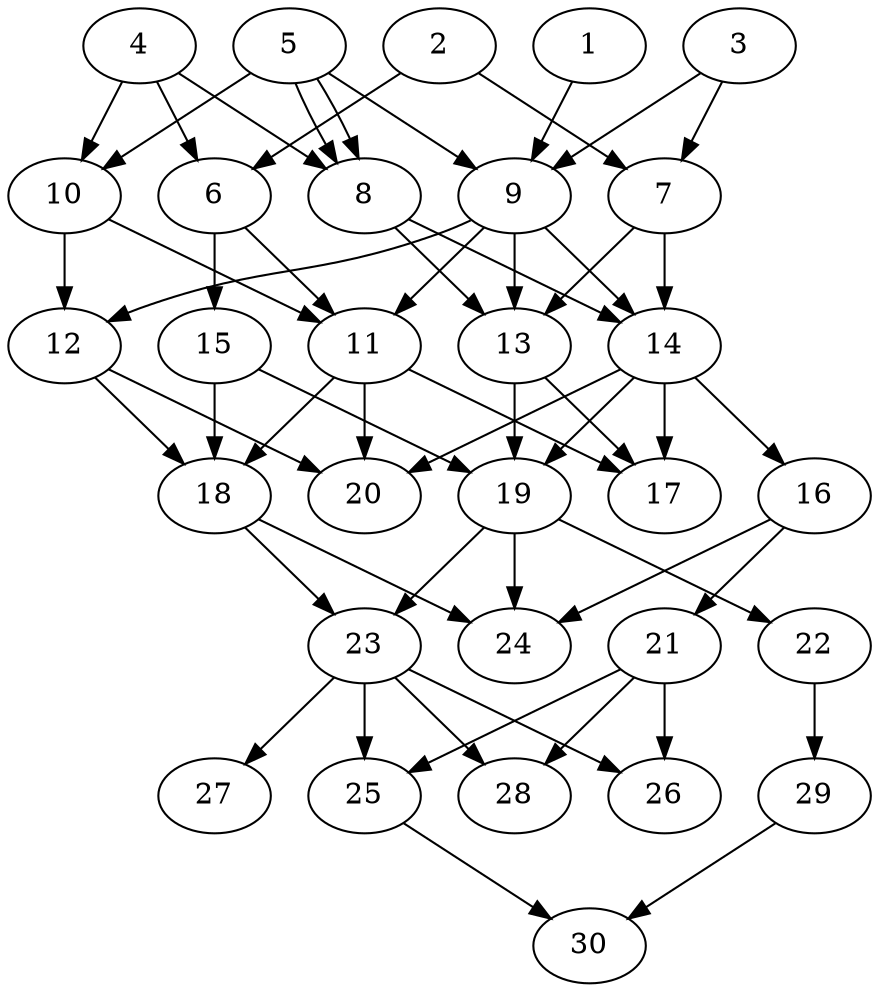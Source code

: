 // DAG automatically generated by daggen at Thu Oct  3 14:04:19 2019
// ./daggen --dot -n 30 --ccr 0.5 --fat 0.5 --regular 0.9 --density 0.6 --mindata 5242880 --maxdata 52428800 
digraph G {
  1 [size="78868480", alpha="0.02", expect_size="39434240"] 
  1 -> 9 [size ="39434240"]
  2 [size="68358144", alpha="0.05", expect_size="34179072"] 
  2 -> 6 [size ="34179072"]
  2 -> 7 [size ="34179072"]
  3 [size="36612096", alpha="0.06", expect_size="18306048"] 
  3 -> 7 [size ="18306048"]
  3 -> 9 [size ="18306048"]
  4 [size="76623872", alpha="0.11", expect_size="38311936"] 
  4 -> 6 [size ="38311936"]
  4 -> 8 [size ="38311936"]
  4 -> 10 [size ="38311936"]
  5 [size="64917504", alpha="0.10", expect_size="32458752"] 
  5 -> 8 [size ="32458752"]
  5 -> 8 [size ="32458752"]
  5 -> 9 [size ="32458752"]
  5 -> 10 [size ="32458752"]
  6 [size="84860928", alpha="0.10", expect_size="42430464"] 
  6 -> 11 [size ="42430464"]
  6 -> 15 [size ="42430464"]
  7 [size="15052800", alpha="0.13", expect_size="7526400"] 
  7 -> 13 [size ="7526400"]
  7 -> 14 [size ="7526400"]
  8 [size="58638336", alpha="0.07", expect_size="29319168"] 
  8 -> 13 [size ="29319168"]
  8 -> 14 [size ="29319168"]
  9 [size="19070976", alpha="0.04", expect_size="9535488"] 
  9 -> 11 [size ="9535488"]
  9 -> 12 [size ="9535488"]
  9 -> 13 [size ="9535488"]
  9 -> 14 [size ="9535488"]
  10 [size="14571520", alpha="0.19", expect_size="7285760"] 
  10 -> 11 [size ="7285760"]
  10 -> 12 [size ="7285760"]
  11 [size="66205696", alpha="0.05", expect_size="33102848"] 
  11 -> 17 [size ="33102848"]
  11 -> 18 [size ="33102848"]
  11 -> 20 [size ="33102848"]
  12 [size="78000128", alpha="0.14", expect_size="39000064"] 
  12 -> 18 [size ="39000064"]
  12 -> 20 [size ="39000064"]
  13 [size="103129088", alpha="0.14", expect_size="51564544"] 
  13 -> 17 [size ="51564544"]
  13 -> 19 [size ="51564544"]
  14 [size="39008256", alpha="0.01", expect_size="19504128"] 
  14 -> 16 [size ="19504128"]
  14 -> 17 [size ="19504128"]
  14 -> 19 [size ="19504128"]
  14 -> 20 [size ="19504128"]
  15 [size="90818560", alpha="0.14", expect_size="45409280"] 
  15 -> 18 [size ="45409280"]
  15 -> 19 [size ="45409280"]
  16 [size="43993088", alpha="0.05", expect_size="21996544"] 
  16 -> 21 [size ="21996544"]
  16 -> 24 [size ="21996544"]
  17 [size="92547072", alpha="0.18", expect_size="46273536"] 
  18 [size="57638912", alpha="0.03", expect_size="28819456"] 
  18 -> 23 [size ="28819456"]
  18 -> 24 [size ="28819456"]
  19 [size="90468352", alpha="0.04", expect_size="45234176"] 
  19 -> 22 [size ="45234176"]
  19 -> 23 [size ="45234176"]
  19 -> 24 [size ="45234176"]
  20 [size="15790080", alpha="0.06", expect_size="7895040"] 
  21 [size="103149568", alpha="0.03", expect_size="51574784"] 
  21 -> 25 [size ="51574784"]
  21 -> 26 [size ="51574784"]
  21 -> 28 [size ="51574784"]
  22 [size="30322688", alpha="0.12", expect_size="15161344"] 
  22 -> 29 [size ="15161344"]
  23 [size="94261248", alpha="0.07", expect_size="47130624"] 
  23 -> 25 [size ="47130624"]
  23 -> 26 [size ="47130624"]
  23 -> 27 [size ="47130624"]
  23 -> 28 [size ="47130624"]
  24 [size="63686656", alpha="0.16", expect_size="31843328"] 
  25 [size="68804608", alpha="0.16", expect_size="34402304"] 
  25 -> 30 [size ="34402304"]
  26 [size="40624128", alpha="0.12", expect_size="20312064"] 
  27 [size="66465792", alpha="0.09", expect_size="33232896"] 
  28 [size="56074240", alpha="0.16", expect_size="28037120"] 
  29 [size="71329792", alpha="0.05", expect_size="35664896"] 
  29 -> 30 [size ="35664896"]
  30 [size="89358336", alpha="0.15", expect_size="44679168"] 
}
